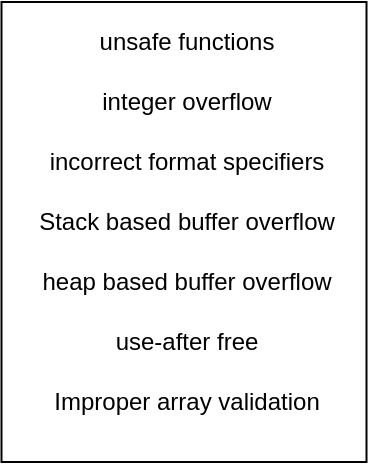 <mxfile version="26.2.14">
  <diagram name="Page-1" id="ElEJQn2bmnE-FZxb2ZQC">
    <mxGraphModel dx="1424" dy="927" grid="1" gridSize="10" guides="1" tooltips="1" connect="1" arrows="1" fold="1" page="1" pageScale="1" pageWidth="850" pageHeight="1100" math="0" shadow="0">
      <root>
        <mxCell id="0" />
        <mxCell id="1" parent="0" />
        <mxCell id="Kvmyp9nTmgMz7uB1PPaK-2" value="" style="rounded=0;whiteSpace=wrap;html=1;rotation=90;" vertex="1" parent="1">
          <mxGeometry x="90" y="118.75" width="230" height="182.5" as="geometry" />
        </mxCell>
        <mxCell id="Kvmyp9nTmgMz7uB1PPaK-3" value="&lt;div&gt;unsafe functions &lt;br&gt;&lt;/div&gt;" style="text;html=1;align=center;verticalAlign=middle;resizable=0;points=[];autosize=1;strokeColor=none;fillColor=none;" vertex="1" parent="1">
          <mxGeometry x="151.25" y="100" width="110" height="30" as="geometry" />
        </mxCell>
        <mxCell id="Kvmyp9nTmgMz7uB1PPaK-4" value="&lt;div&gt;integer overflow&lt;/div&gt;" style="text;html=1;align=center;verticalAlign=middle;resizable=0;points=[];autosize=1;strokeColor=none;fillColor=none;" vertex="1" parent="1">
          <mxGeometry x="151.25" y="130" width="110" height="30" as="geometry" />
        </mxCell>
        <mxCell id="Kvmyp9nTmgMz7uB1PPaK-5" value="incorrect format specifiers" style="text;html=1;align=center;verticalAlign=middle;resizable=0;points=[];autosize=1;strokeColor=none;fillColor=none;" vertex="1" parent="1">
          <mxGeometry x="126.25" y="160" width="160" height="30" as="geometry" />
        </mxCell>
        <mxCell id="Kvmyp9nTmgMz7uB1PPaK-6" value="&lt;div&gt;Stack based buffer overflow&lt;/div&gt;" style="text;html=1;align=center;verticalAlign=middle;resizable=0;points=[];autosize=1;strokeColor=none;fillColor=none;" vertex="1" parent="1">
          <mxGeometry x="121.25" y="190" width="170" height="30" as="geometry" />
        </mxCell>
        <mxCell id="Kvmyp9nTmgMz7uB1PPaK-7" value="&lt;div&gt;heap based buffer overflow&lt;/div&gt;" style="text;html=1;align=center;verticalAlign=middle;resizable=0;points=[];autosize=1;strokeColor=none;fillColor=none;" vertex="1" parent="1">
          <mxGeometry x="121.25" y="220" width="170" height="30" as="geometry" />
        </mxCell>
        <mxCell id="Kvmyp9nTmgMz7uB1PPaK-8" value="&lt;div&gt;use-after free&lt;/div&gt;" style="text;html=1;align=center;verticalAlign=middle;resizable=0;points=[];autosize=1;strokeColor=none;fillColor=none;" vertex="1" parent="1">
          <mxGeometry x="161.25" y="250" width="90" height="30" as="geometry" />
        </mxCell>
        <mxCell id="Kvmyp9nTmgMz7uB1PPaK-9" value="Improper array validation" style="text;html=1;align=center;verticalAlign=middle;resizable=0;points=[];autosize=1;strokeColor=none;fillColor=none;" vertex="1" parent="1">
          <mxGeometry x="126.25" y="280" width="160" height="30" as="geometry" />
        </mxCell>
      </root>
    </mxGraphModel>
  </diagram>
</mxfile>
